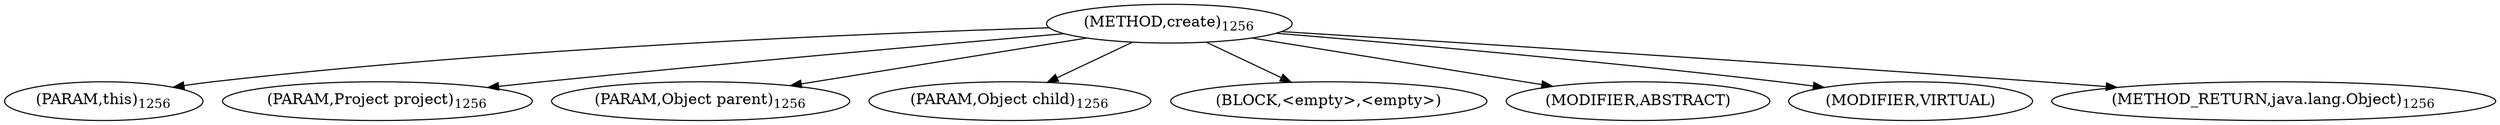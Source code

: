 digraph "create" {  
"2568" [label = <(METHOD,create)<SUB>1256</SUB>> ]
"2569" [label = <(PARAM,this)<SUB>1256</SUB>> ]
"2570" [label = <(PARAM,Project project)<SUB>1256</SUB>> ]
"2571" [label = <(PARAM,Object parent)<SUB>1256</SUB>> ]
"2572" [label = <(PARAM,Object child)<SUB>1256</SUB>> ]
"2573" [label = <(BLOCK,&lt;empty&gt;,&lt;empty&gt;)> ]
"2574" [label = <(MODIFIER,ABSTRACT)> ]
"2575" [label = <(MODIFIER,VIRTUAL)> ]
"2576" [label = <(METHOD_RETURN,java.lang.Object)<SUB>1256</SUB>> ]
  "2568" -> "2569" 
  "2568" -> "2570" 
  "2568" -> "2571" 
  "2568" -> "2572" 
  "2568" -> "2573" 
  "2568" -> "2574" 
  "2568" -> "2575" 
  "2568" -> "2576" 
}
